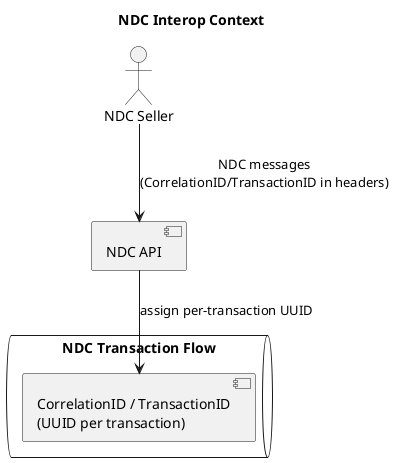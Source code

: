 @startuml
title NDC Interop Context

' queue container with a readable label
queue NDC as "NDC Transaction Flow" {
  [CorrelationID / TransactionID\n(UUID per transaction)] as CorrTx
}

' (optional) a couple of context actors/components to show usage
actor "NDC Seller" as Seller
component "NDC API" as NDCAPI

Seller --> NDCAPI : NDC messages\n(CorrelationID/TransactionID in headers)
NDCAPI --> CorrTx : assign per-transaction UUID
@enduml


